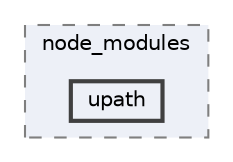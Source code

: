 digraph "pkiclassroomrescheduler/src/main/frontend/node_modules/upath"
{
 // LATEX_PDF_SIZE
  bgcolor="transparent";
  edge [fontname=Helvetica,fontsize=10,labelfontname=Helvetica,labelfontsize=10];
  node [fontname=Helvetica,fontsize=10,shape=box,height=0.2,width=0.4];
  compound=true
  subgraph clusterdir_72953eda66ccb3a2722c28e1c3e6c23b {
    graph [ bgcolor="#edf0f7", pencolor="grey50", label="node_modules", fontname=Helvetica,fontsize=10 style="filled,dashed", URL="dir_72953eda66ccb3a2722c28e1c3e6c23b.html",tooltip=""]
  dir_efa552ae92dd58c09f192cc35bdba2a5 [label="upath", fillcolor="#edf0f7", color="grey25", style="filled,bold", URL="dir_efa552ae92dd58c09f192cc35bdba2a5.html",tooltip=""];
  }
}
